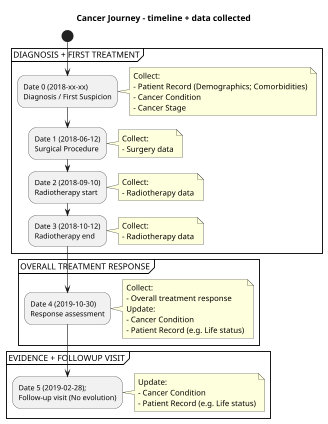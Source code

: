 @startuml

scale 0.6

title Cancer Journey – timeline + data collected

start
partition "DIAGNOSIS + FIRST TREATMENT" {
  :Date 0 (2018-xx-xx)\nDiagnosis / First Suspicion;
  note right
    Collect:
    - Patient Record (Demographics; Comorbidities)
    - Cancer Condition
    - Cancer Stage
  end note

  :Date 1 (2018-06-12)\nSurgical Procedure;
  note right
    Collect:
    - Surgery data
  end note

  :Date 2 (2018-09-10)\nRadiotherapy start;
  note right
    Collect:
    - Radiotherapy data
  end note

  :Date 3 (2018-10-12)\nRadiotherapy end;
  note right
    Collect:
    - Radiotherapy data
  end note
}

partition "OVERALL TREATMENT RESPONSE" {
  :Date 4 (2019-10-30)\nResponse assessment;
  note right
    Collect:
    - Overall treatment response
    Update:
    - Cancer Condition
    - Patient Record (e.g. Life status)
  end note
}

partition "EVIDENCE + FOLLOWUP VISIT" {
  :Date 5 (2019-02-28);\nFollow-up visit (No evolution);
    note right
    Update:
    - Cancer Condition
    - Patient Record (e.g. Life status)
  end note
}

@enduml
